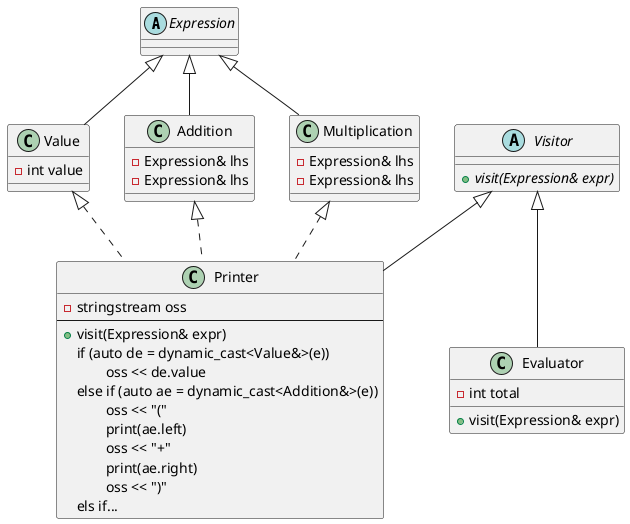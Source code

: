 @startuml

	abstract class Expression {
}
class Value {
-int value
}
class Addition {
-Expression& lhs
-Expression& lhs
}
class Multiplication {
-Expression& lhs
-Expression& lhs
}
Expression <|-- Value
Expression <|-- Addition
Expression <|-- Multiplication

abstract class Visitor {
+ {abstract} visit(Expression& expr)
}

class Printer {
-stringstream oss
--
+ visit(Expression& expr)
if (auto de = dynamic_cast<Value&>(e))
\toss << de.value
else if (auto ae = dynamic_cast<Addition&>(e))
\toss << "("
\tprint(ae.left)
\toss << "+"
\tprint(ae.right)
\toss << ")"
els if...
}

class Evaluator {
-int total
+ visit(Expression& expr)
}

Visitor <|-- Printer
Visitor <|-- Evaluator

Multiplication <|.. Printer
Addition <|.. Printer
Value <|.. Printer
	
@enduml